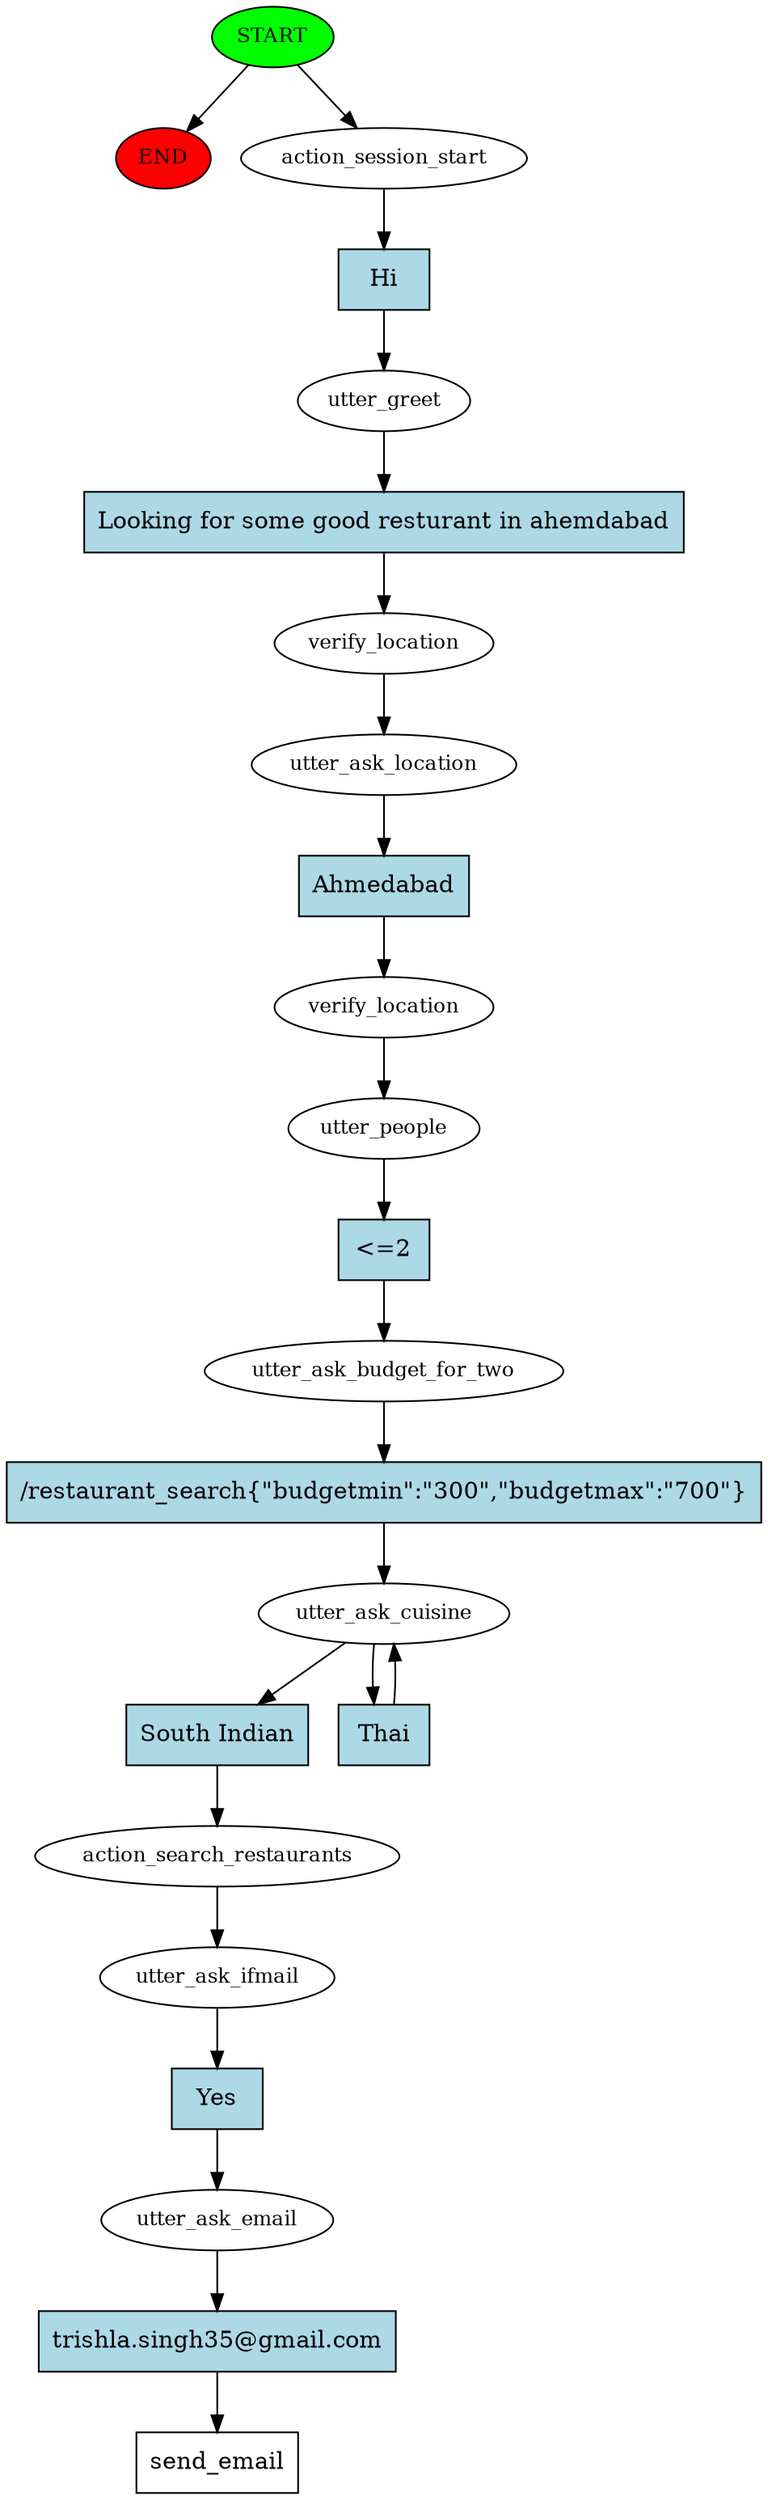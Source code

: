 digraph  {
0 [class="start active", fillcolor=green, fontsize=12, label=START, style=filled];
"-1" [class=end, fillcolor=red, fontsize=12, label=END, style=filled];
1 [class=active, fontsize=12, label=action_session_start];
2 [class=active, fontsize=12, label=utter_greet];
3 [class=active, fontsize=12, label=verify_location];
4 [class=active, fontsize=12, label=utter_ask_location];
5 [class=active, fontsize=12, label=verify_location];
6 [class=active, fontsize=12, label=utter_people];
7 [class=active, fontsize=12, label=utter_ask_budget_for_two];
8 [class=active, fontsize=12, label=utter_ask_cuisine];
10 [class=active, fontsize=12, label=action_search_restaurants];
11 [class=active, fontsize=12, label=utter_ask_ifmail];
12 [class=active, fontsize=12, label=utter_ask_email];
13 [class="intent dashed active", label=send_email, shape=rect];
14 [class="intent active", fillcolor=lightblue, label=Hi, shape=rect, style=filled];
15 [class="intent active", fillcolor=lightblue, label="Looking for some good resturant in ahemdabad", shape=rect, style=filled];
16 [class="intent active", fillcolor=lightblue, label=Ahmedabad, shape=rect, style=filled];
17 [class="intent active", fillcolor=lightblue, label="<=2", shape=rect, style=filled];
18 [class="intent active", fillcolor=lightblue, label="/restaurant_search{\"budgetmin\":\"300\",\"budgetmax\":\"700\"}", shape=rect, style=filled];
19 [class="intent active", fillcolor=lightblue, label="South Indian", shape=rect, style=filled];
20 [class="intent active", fillcolor=lightblue, label=Thai, shape=rect, style=filled];
21 [class="intent active", fillcolor=lightblue, label=Yes, shape=rect, style=filled];
22 [class="intent active", fillcolor=lightblue, label="trishla.singh35@gmail.com", shape=rect, style=filled];
0 -> "-1"  [class="", key=NONE, label=""];
0 -> 1  [class=active, key=NONE, label=""];
1 -> 14  [class=active, key=0];
2 -> 15  [class=active, key=0];
3 -> 4  [class=active, key=NONE, label=""];
4 -> 16  [class=active, key=0];
5 -> 6  [class=active, key=NONE, label=""];
6 -> 17  [class=active, key=0];
7 -> 18  [class=active, key=0];
8 -> 19  [class=active, key=0];
8 -> 20  [class=active, key=0];
10 -> 11  [class=active, key=NONE, label=""];
11 -> 21  [class=active, key=0];
12 -> 22  [class=active, key=0];
14 -> 2  [class=active, key=0];
15 -> 3  [class=active, key=0];
16 -> 5  [class=active, key=0];
17 -> 7  [class=active, key=0];
18 -> 8  [class=active, key=0];
19 -> 10  [class=active, key=0];
20 -> 8  [class=active, key=0];
21 -> 12  [class=active, key=0];
22 -> 13  [class=active, key=0];
}
